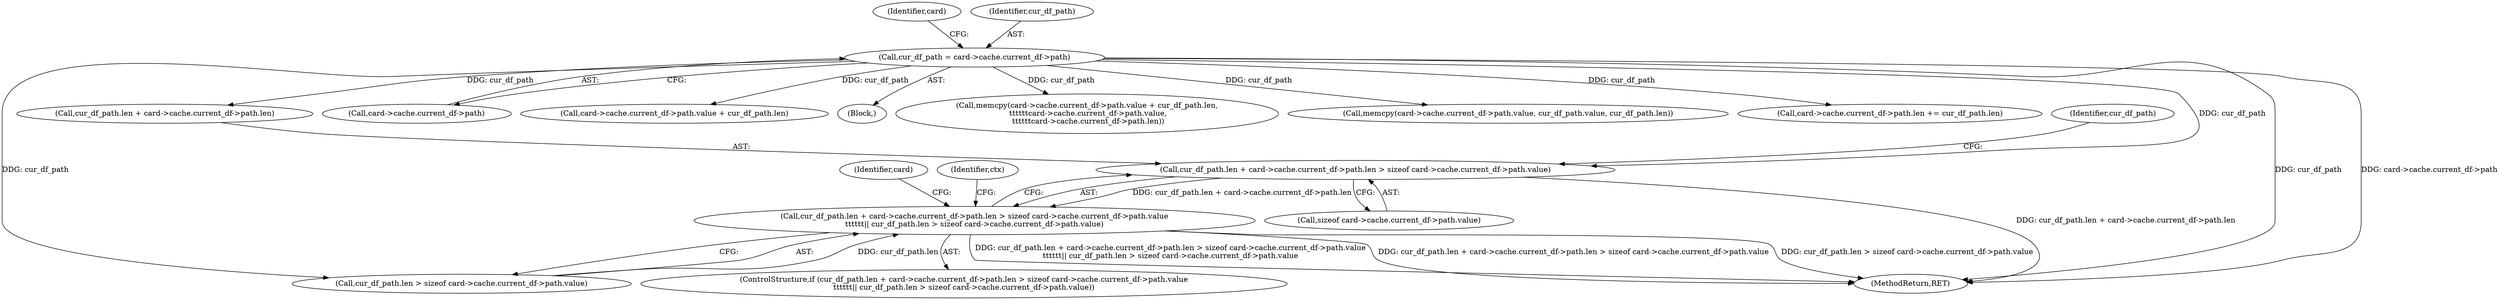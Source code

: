 digraph "0_OpenSC_8fe377e93b4b56060e5bbfb6f3142ceaeca744fa_2@API" {
"1000228" [label="(Call,cur_df_path.len + card->cache.current_df->path.len > sizeof card->cache.current_df->path.value)"];
"1000191" [label="(Call,cur_df_path = card->cache.current_df->path)"];
"1000227" [label="(Call,cur_df_path.len + card->cache.current_df->path.len > sizeof card->cache.current_df->path.value\n\t\t\t\t\t\t|| cur_df_path.len > sizeof card->cache.current_df->path.value)"];
"1000229" [label="(Call,cur_df_path.len + card->cache.current_df->path.len)"];
"1000228" [label="(Call,cur_df_path.len + card->cache.current_df->path.len > sizeof card->cache.current_df->path.value)"];
"1000193" [label="(Call,card->cache.current_df->path)"];
"1000270" [label="(Call,card->cache.current_df->path.value + cur_df_path.len)"];
"1000190" [label="(Block,)"];
"1000254" [label="(Identifier,cur_df_path)"];
"1000227" [label="(Call,cur_df_path.len + card->cache.current_df->path.len > sizeof card->cache.current_df->path.value\n\t\t\t\t\t\t|| cur_df_path.len > sizeof card->cache.current_df->path.value)"];
"1000191" [label="(Call,cur_df_path = card->cache.current_df->path)"];
"1000203" [label="(Identifier,card)"];
"1000269" [label="(Call,memcpy(card->cache.current_df->path.value + cur_df_path.len,\n \t\t\t\t\t\tcard->cache.current_df->path.value,\n \t\t\t\t\t\tcard->cache.current_df->path.len))"];
"1000301" [label="(Call,memcpy(card->cache.current_df->path.value, cur_df_path.value, cur_df_path.len))"];
"1000192" [label="(Identifier,cur_df_path)"];
"1000317" [label="(Call,card->cache.current_df->path.len += cur_df_path.len)"];
"1000242" [label="(Call,sizeof card->cache.current_df->path.value)"];
"1000275" [label="(Identifier,card)"];
"1000267" [label="(Identifier,ctx)"];
"1000226" [label="(ControlStructure,if (cur_df_path.len + card->cache.current_df->path.len > sizeof card->cache.current_df->path.value\n\t\t\t\t\t\t|| cur_df_path.len > sizeof card->cache.current_df->path.value))"];
"1000385" [label="(MethodReturn,RET)"];
"1000252" [label="(Call,cur_df_path.len > sizeof card->cache.current_df->path.value)"];
"1000228" -> "1000227"  [label="AST: "];
"1000228" -> "1000242"  [label="CFG: "];
"1000229" -> "1000228"  [label="AST: "];
"1000242" -> "1000228"  [label="AST: "];
"1000254" -> "1000228"  [label="CFG: "];
"1000227" -> "1000228"  [label="CFG: "];
"1000228" -> "1000385"  [label="DDG: cur_df_path.len + card->cache.current_df->path.len"];
"1000228" -> "1000227"  [label="DDG: cur_df_path.len + card->cache.current_df->path.len"];
"1000191" -> "1000228"  [label="DDG: cur_df_path"];
"1000191" -> "1000190"  [label="AST: "];
"1000191" -> "1000193"  [label="CFG: "];
"1000192" -> "1000191"  [label="AST: "];
"1000193" -> "1000191"  [label="AST: "];
"1000203" -> "1000191"  [label="CFG: "];
"1000191" -> "1000385"  [label="DDG: card->cache.current_df->path"];
"1000191" -> "1000385"  [label="DDG: cur_df_path"];
"1000191" -> "1000229"  [label="DDG: cur_df_path"];
"1000191" -> "1000252"  [label="DDG: cur_df_path"];
"1000191" -> "1000269"  [label="DDG: cur_df_path"];
"1000191" -> "1000270"  [label="DDG: cur_df_path"];
"1000191" -> "1000301"  [label="DDG: cur_df_path"];
"1000191" -> "1000317"  [label="DDG: cur_df_path"];
"1000227" -> "1000226"  [label="AST: "];
"1000227" -> "1000252"  [label="CFG: "];
"1000252" -> "1000227"  [label="AST: "];
"1000267" -> "1000227"  [label="CFG: "];
"1000275" -> "1000227"  [label="CFG: "];
"1000227" -> "1000385"  [label="DDG: cur_df_path.len + card->cache.current_df->path.len > sizeof card->cache.current_df->path.value\n\t\t\t\t\t\t|| cur_df_path.len > sizeof card->cache.current_df->path.value"];
"1000227" -> "1000385"  [label="DDG: cur_df_path.len + card->cache.current_df->path.len > sizeof card->cache.current_df->path.value"];
"1000227" -> "1000385"  [label="DDG: cur_df_path.len > sizeof card->cache.current_df->path.value"];
"1000252" -> "1000227"  [label="DDG: cur_df_path.len"];
}
